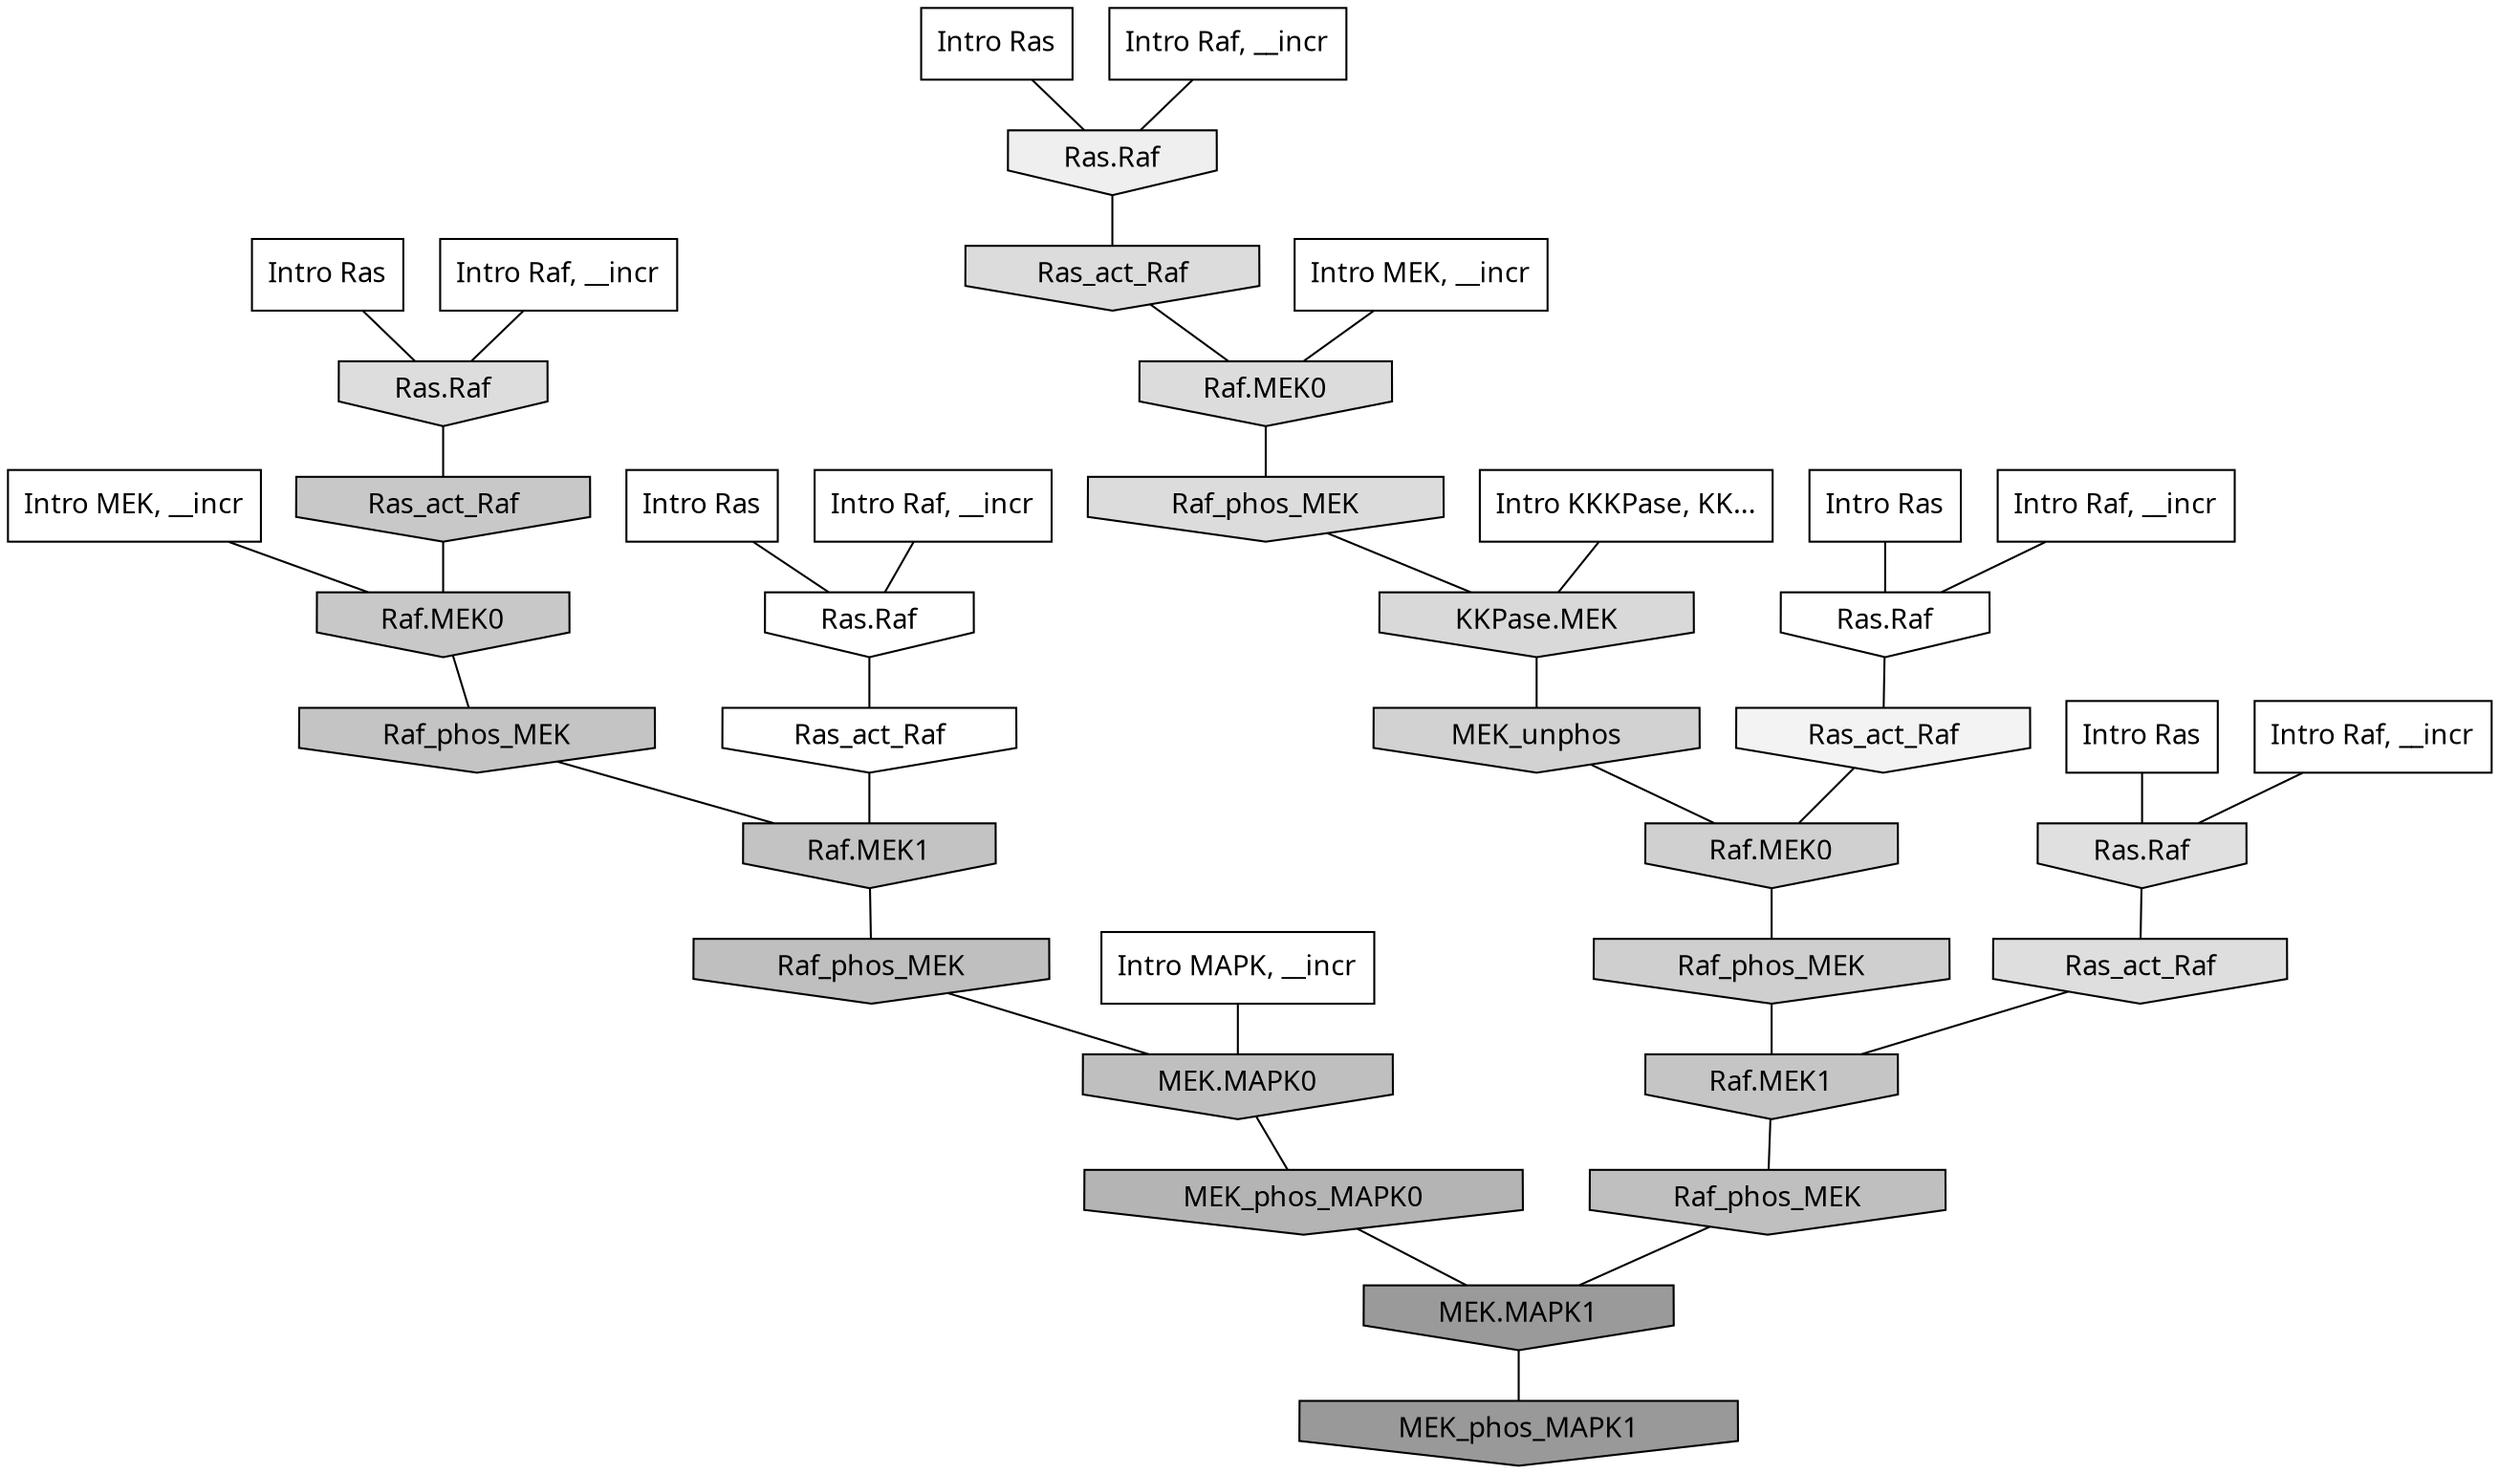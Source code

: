 digraph G{
  rankdir="TB";
  ranksep=0.30;
  node [fontname="CMU Serif"];
  edge [fontname="CMU Serif"];
  
  26 [label="Intro Ras", shape=rectangle, style=filled, fillcolor="0.000 0.000 1.000"]
  
  64 [label="Intro Ras", shape=rectangle, style=filled, fillcolor="0.000 0.000 1.000"]
  
  69 [label="Intro Ras", shape=rectangle, style=filled, fillcolor="0.000 0.000 1.000"]
  
  71 [label="Intro Ras", shape=rectangle, style=filled, fillcolor="0.000 0.000 1.000"]
  
  90 [label="Intro Ras", shape=rectangle, style=filled, fillcolor="0.000 0.000 1.000"]
  
  108 [label="Intro Raf, __incr", shape=rectangle, style=filled, fillcolor="0.000 0.000 1.000"]
  
  252 [label="Intro Raf, __incr", shape=rectangle, style=filled, fillcolor="0.000 0.000 1.000"]
  
  256 [label="Intro Raf, __incr", shape=rectangle, style=filled, fillcolor="0.000 0.000 1.000"]
  
  472 [label="Intro Raf, __incr", shape=rectangle, style=filled, fillcolor="0.000 0.000 1.000"]
  
  777 [label="Intro Raf, __incr", shape=rectangle, style=filled, fillcolor="0.000 0.000 1.000"]
  
  1256 [label="Intro MEK, __incr", shape=rectangle, style=filled, fillcolor="0.000 0.000 1.000"]
  
  1885 [label="Intro MEK, __incr", shape=rectangle, style=filled, fillcolor="0.000 0.000 1.000"]
  
  2547 [label="Intro MAPK, __incr", shape=rectangle, style=filled, fillcolor="0.000 0.000 1.000"]
  
  3154 [label="Intro KKKPase, KK...", shape=rectangle, style=filled, fillcolor="0.000 0.000 1.000"]
  
  3276 [label="Ras.Raf", shape=invhouse, style=filled, fillcolor="0.000 0.000 1.000"]
  
  3281 [label="Ras.Raf", shape=invhouse, style=filled, fillcolor="0.000 0.000 1.000"]
  
  3304 [label="Ras_act_Raf", shape=invhouse, style=filled, fillcolor="0.000 0.000 1.000"]
  
  3641 [label="Ras_act_Raf", shape=invhouse, style=filled, fillcolor="0.000 0.000 0.951"]
  
  3838 [label="Ras.Raf", shape=invhouse, style=filled, fillcolor="0.000 0.000 0.934"]
  
  4685 [label="Ras.Raf", shape=invhouse, style=filled, fillcolor="0.000 0.000 0.876"]
  
  4763 [label="Ras_act_Raf", shape=invhouse, style=filled, fillcolor="0.000 0.000 0.871"]
  
  4838 [label="Ras.Raf", shape=invhouse, style=filled, fillcolor="0.000 0.000 0.867"]
  
  4908 [label="Ras_act_Raf", shape=invhouse, style=filled, fillcolor="0.000 0.000 0.862"]
  
  4911 [label="Raf.MEK0", shape=invhouse, style=filled, fillcolor="0.000 0.000 0.862"]
  
  4932 [label="Raf_phos_MEK", shape=invhouse, style=filled, fillcolor="0.000 0.000 0.860"]
  
  5118 [label="KKPase.MEK", shape=invhouse, style=filled, fillcolor="0.000 0.000 0.848"]
  
  5542 [label="MEK_unphos", shape=invhouse, style=filled, fillcolor="0.000 0.000 0.823"]
  
  5676 [label="Raf.MEK0", shape=invhouse, style=filled, fillcolor="0.000 0.000 0.816"]
  
  5797 [label="Raf_phos_MEK", shape=invhouse, style=filled, fillcolor="0.000 0.000 0.809"]
  
  6316 [label="Ras_act_Raf", shape=invhouse, style=filled, fillcolor="0.000 0.000 0.782"]
  
  6322 [label="Raf.MEK0", shape=invhouse, style=filled, fillcolor="0.000 0.000 0.782"]
  
  6541 [label="Raf.MEK1", shape=invhouse, style=filled, fillcolor="0.000 0.000 0.773"]
  
  6647 [label="Raf_phos_MEK", shape=invhouse, style=filled, fillcolor="0.000 0.000 0.769"]
  
  6752 [label="Raf.MEK1", shape=invhouse, style=filled, fillcolor="0.000 0.000 0.765"]
  
  7185 [label="Raf_phos_MEK", shape=invhouse, style=filled, fillcolor="0.000 0.000 0.750"]
  
  7187 [label="MEK.MAPK0", shape=invhouse, style=filled, fillcolor="0.000 0.000 0.750"]
  
  7230 [label="Raf_phos_MEK", shape=invhouse, style=filled, fillcolor="0.000 0.000 0.748"]
  
  8521 [label="MEK_phos_MAPK0", shape=invhouse, style=filled, fillcolor="0.000 0.000 0.707"]
  
  13474 [label="MEK.MAPK1", shape=invhouse, style=filled, fillcolor="0.000 0.000 0.604"]
  
  13712 [label="MEK_phos_MAPK1", shape=invhouse, style=filled, fillcolor="0.000 0.000 0.600"]
  
  
  13474 -> 13712 [dir=none, color="0.000 0.000 0.000"] 
  8521 -> 13474 [dir=none, color="0.000 0.000 0.000"] 
  7230 -> 13474 [dir=none, color="0.000 0.000 0.000"] 
  7187 -> 8521 [dir=none, color="0.000 0.000 0.000"] 
  7185 -> 7187 [dir=none, color="0.000 0.000 0.000"] 
  6752 -> 7185 [dir=none, color="0.000 0.000 0.000"] 
  6647 -> 6752 [dir=none, color="0.000 0.000 0.000"] 
  6541 -> 7230 [dir=none, color="0.000 0.000 0.000"] 
  6322 -> 6647 [dir=none, color="0.000 0.000 0.000"] 
  6316 -> 6322 [dir=none, color="0.000 0.000 0.000"] 
  5797 -> 6541 [dir=none, color="0.000 0.000 0.000"] 
  5676 -> 5797 [dir=none, color="0.000 0.000 0.000"] 
  5542 -> 5676 [dir=none, color="0.000 0.000 0.000"] 
  5118 -> 5542 [dir=none, color="0.000 0.000 0.000"] 
  4932 -> 5118 [dir=none, color="0.000 0.000 0.000"] 
  4911 -> 4932 [dir=none, color="0.000 0.000 0.000"] 
  4908 -> 4911 [dir=none, color="0.000 0.000 0.000"] 
  4838 -> 6316 [dir=none, color="0.000 0.000 0.000"] 
  4763 -> 6541 [dir=none, color="0.000 0.000 0.000"] 
  4685 -> 4763 [dir=none, color="0.000 0.000 0.000"] 
  3838 -> 4908 [dir=none, color="0.000 0.000 0.000"] 
  3641 -> 5676 [dir=none, color="0.000 0.000 0.000"] 
  3304 -> 6752 [dir=none, color="0.000 0.000 0.000"] 
  3281 -> 3304 [dir=none, color="0.000 0.000 0.000"] 
  3276 -> 3641 [dir=none, color="0.000 0.000 0.000"] 
  3154 -> 5118 [dir=none, color="0.000 0.000 0.000"] 
  2547 -> 7187 [dir=none, color="0.000 0.000 0.000"] 
  1885 -> 4911 [dir=none, color="0.000 0.000 0.000"] 
  1256 -> 6322 [dir=none, color="0.000 0.000 0.000"] 
  777 -> 3276 [dir=none, color="0.000 0.000 0.000"] 
  472 -> 3281 [dir=none, color="0.000 0.000 0.000"] 
  256 -> 4685 [dir=none, color="0.000 0.000 0.000"] 
  252 -> 4838 [dir=none, color="0.000 0.000 0.000"] 
  108 -> 3838 [dir=none, color="0.000 0.000 0.000"] 
  90 -> 4685 [dir=none, color="0.000 0.000 0.000"] 
  71 -> 4838 [dir=none, color="0.000 0.000 0.000"] 
  69 -> 3276 [dir=none, color="0.000 0.000 0.000"] 
  64 -> 3281 [dir=none, color="0.000 0.000 0.000"] 
  26 -> 3838 [dir=none, color="0.000 0.000 0.000"] 
  
  }
